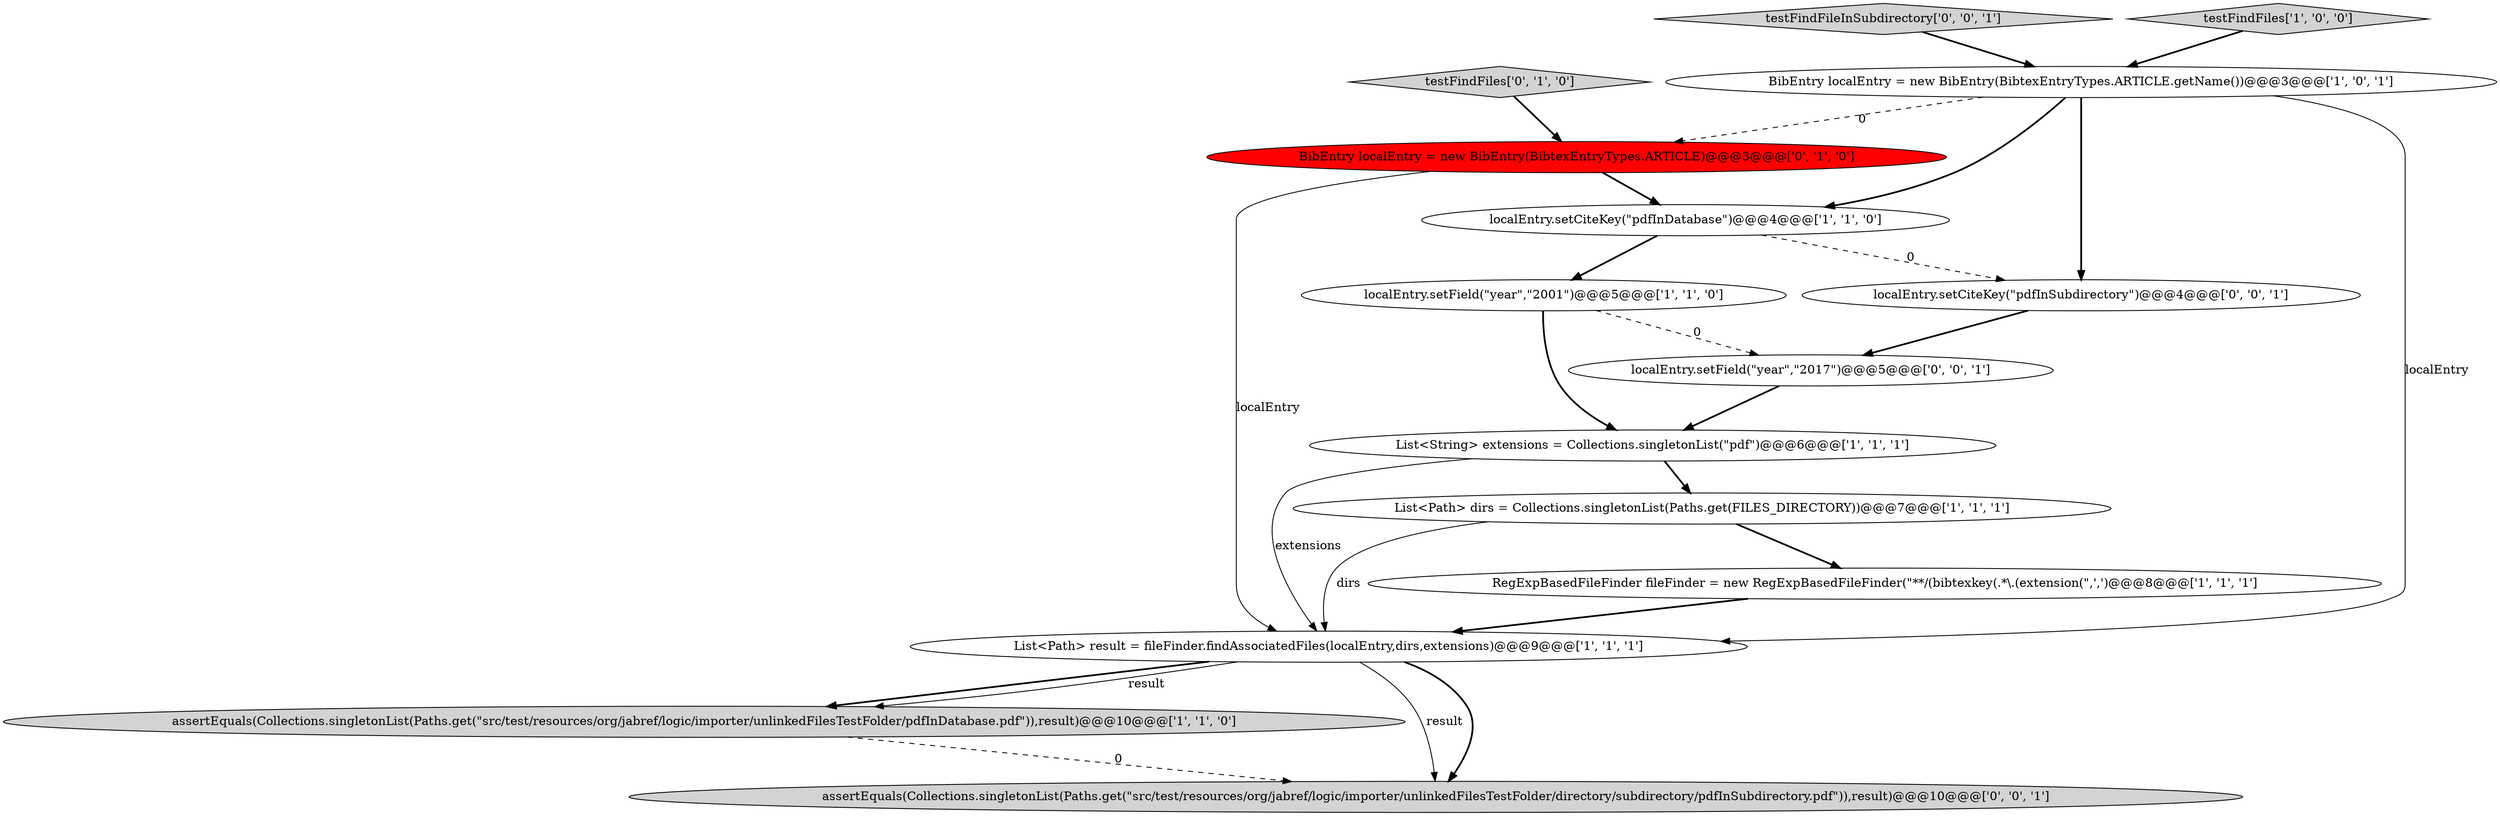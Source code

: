 digraph {
4 [style = filled, label = "List<String> extensions = Collections.singletonList(\"pdf\")@@@6@@@['1', '1', '1']", fillcolor = white, shape = ellipse image = "AAA0AAABBB1BBB"];
0 [style = filled, label = "BibEntry localEntry = new BibEntry(BibtexEntryTypes.ARTICLE.getName())@@@3@@@['1', '0', '1']", fillcolor = white, shape = ellipse image = "AAA0AAABBB1BBB"];
5 [style = filled, label = "localEntry.setField(\"year\",\"2001\")@@@5@@@['1', '1', '0']", fillcolor = white, shape = ellipse image = "AAA0AAABBB1BBB"];
13 [style = filled, label = "localEntry.setField(\"year\",\"2017\")@@@5@@@['0', '0', '1']", fillcolor = white, shape = ellipse image = "AAA0AAABBB3BBB"];
10 [style = filled, label = "BibEntry localEntry = new BibEntry(BibtexEntryTypes.ARTICLE)@@@3@@@['0', '1', '0']", fillcolor = red, shape = ellipse image = "AAA1AAABBB2BBB"];
11 [style = filled, label = "testFindFileInSubdirectory['0', '0', '1']", fillcolor = lightgray, shape = diamond image = "AAA0AAABBB3BBB"];
12 [style = filled, label = "localEntry.setCiteKey(\"pdfInSubdirectory\")@@@4@@@['0', '0', '1']", fillcolor = white, shape = ellipse image = "AAA0AAABBB3BBB"];
8 [style = filled, label = "List<Path> dirs = Collections.singletonList(Paths.get(FILES_DIRECTORY))@@@7@@@['1', '1', '1']", fillcolor = white, shape = ellipse image = "AAA0AAABBB1BBB"];
1 [style = filled, label = "assertEquals(Collections.singletonList(Paths.get(\"src/test/resources/org/jabref/logic/importer/unlinkedFilesTestFolder/pdfInDatabase.pdf\")),result)@@@10@@@['1', '1', '0']", fillcolor = lightgray, shape = ellipse image = "AAA0AAABBB1BBB"];
6 [style = filled, label = "RegExpBasedFileFinder fileFinder = new RegExpBasedFileFinder(\"**/(bibtexkey(.*\\.(extension(\",',')@@@8@@@['1', '1', '1']", fillcolor = white, shape = ellipse image = "AAA0AAABBB1BBB"];
7 [style = filled, label = "List<Path> result = fileFinder.findAssociatedFiles(localEntry,dirs,extensions)@@@9@@@['1', '1', '1']", fillcolor = white, shape = ellipse image = "AAA0AAABBB1BBB"];
9 [style = filled, label = "testFindFiles['0', '1', '0']", fillcolor = lightgray, shape = diamond image = "AAA0AAABBB2BBB"];
2 [style = filled, label = "testFindFiles['1', '0', '0']", fillcolor = lightgray, shape = diamond image = "AAA0AAABBB1BBB"];
14 [style = filled, label = "assertEquals(Collections.singletonList(Paths.get(\"src/test/resources/org/jabref/logic/importer/unlinkedFilesTestFolder/directory/subdirectory/pdfInSubdirectory.pdf\")),result)@@@10@@@['0', '0', '1']", fillcolor = lightgray, shape = ellipse image = "AAA0AAABBB3BBB"];
3 [style = filled, label = "localEntry.setCiteKey(\"pdfInDatabase\")@@@4@@@['1', '1', '0']", fillcolor = white, shape = ellipse image = "AAA0AAABBB1BBB"];
5->13 [style = dashed, label="0"];
0->3 [style = bold, label=""];
7->1 [style = bold, label=""];
1->14 [style = dashed, label="0"];
0->12 [style = bold, label=""];
10->3 [style = bold, label=""];
7->14 [style = solid, label="result"];
8->6 [style = bold, label=""];
9->10 [style = bold, label=""];
0->10 [style = dashed, label="0"];
8->7 [style = solid, label="dirs"];
7->14 [style = bold, label=""];
4->7 [style = solid, label="extensions"];
12->13 [style = bold, label=""];
3->5 [style = bold, label=""];
2->0 [style = bold, label=""];
11->0 [style = bold, label=""];
3->12 [style = dashed, label="0"];
0->7 [style = solid, label="localEntry"];
5->4 [style = bold, label=""];
4->8 [style = bold, label=""];
10->7 [style = solid, label="localEntry"];
6->7 [style = bold, label=""];
7->1 [style = solid, label="result"];
13->4 [style = bold, label=""];
}
